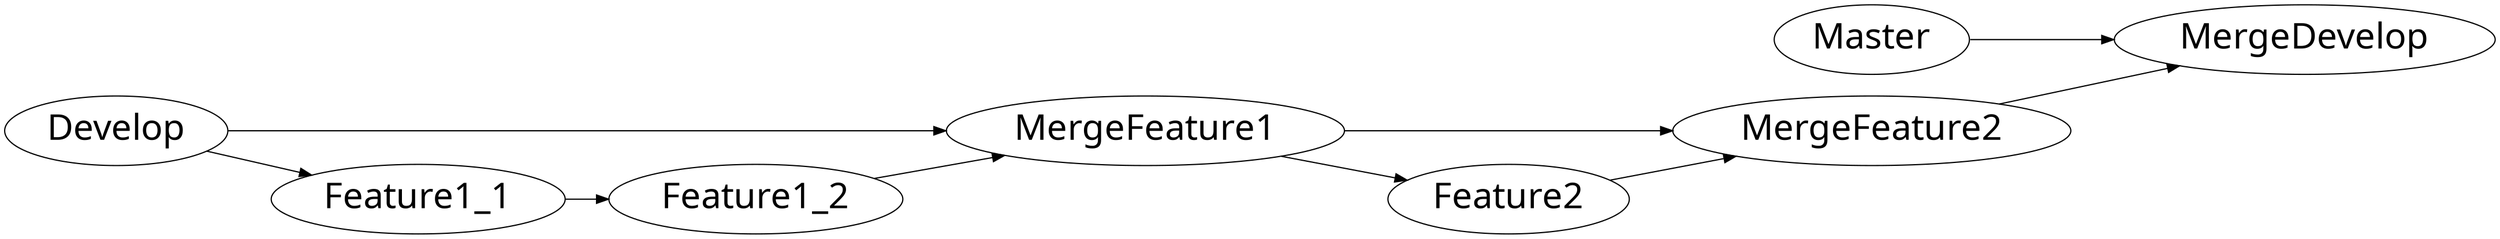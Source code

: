 digraph G {
    rankdir = "LR"
    node [fontsize = 30; fontname="Computer Modern"]
    subgraph {
        node [group=0]
        Master -> MergeDevelop
        label = "Master"
    }

    subgraph {
        node [group=1]
        Develop -> MergeFeature1 -> MergeFeature2
        label = "Develop";
    }
    subgraph {
        node [group=2]
        Feature1_1; Feature1_2; Feature2
    }

    Feature1_1 -> Feature1_2
    Develop -> Feature1_1
    Feature1_2 -> MergeFeature1
    MergeFeature1 -> Feature2 -> MergeFeature2
    MergeFeature2 -> MergeDevelop
}
